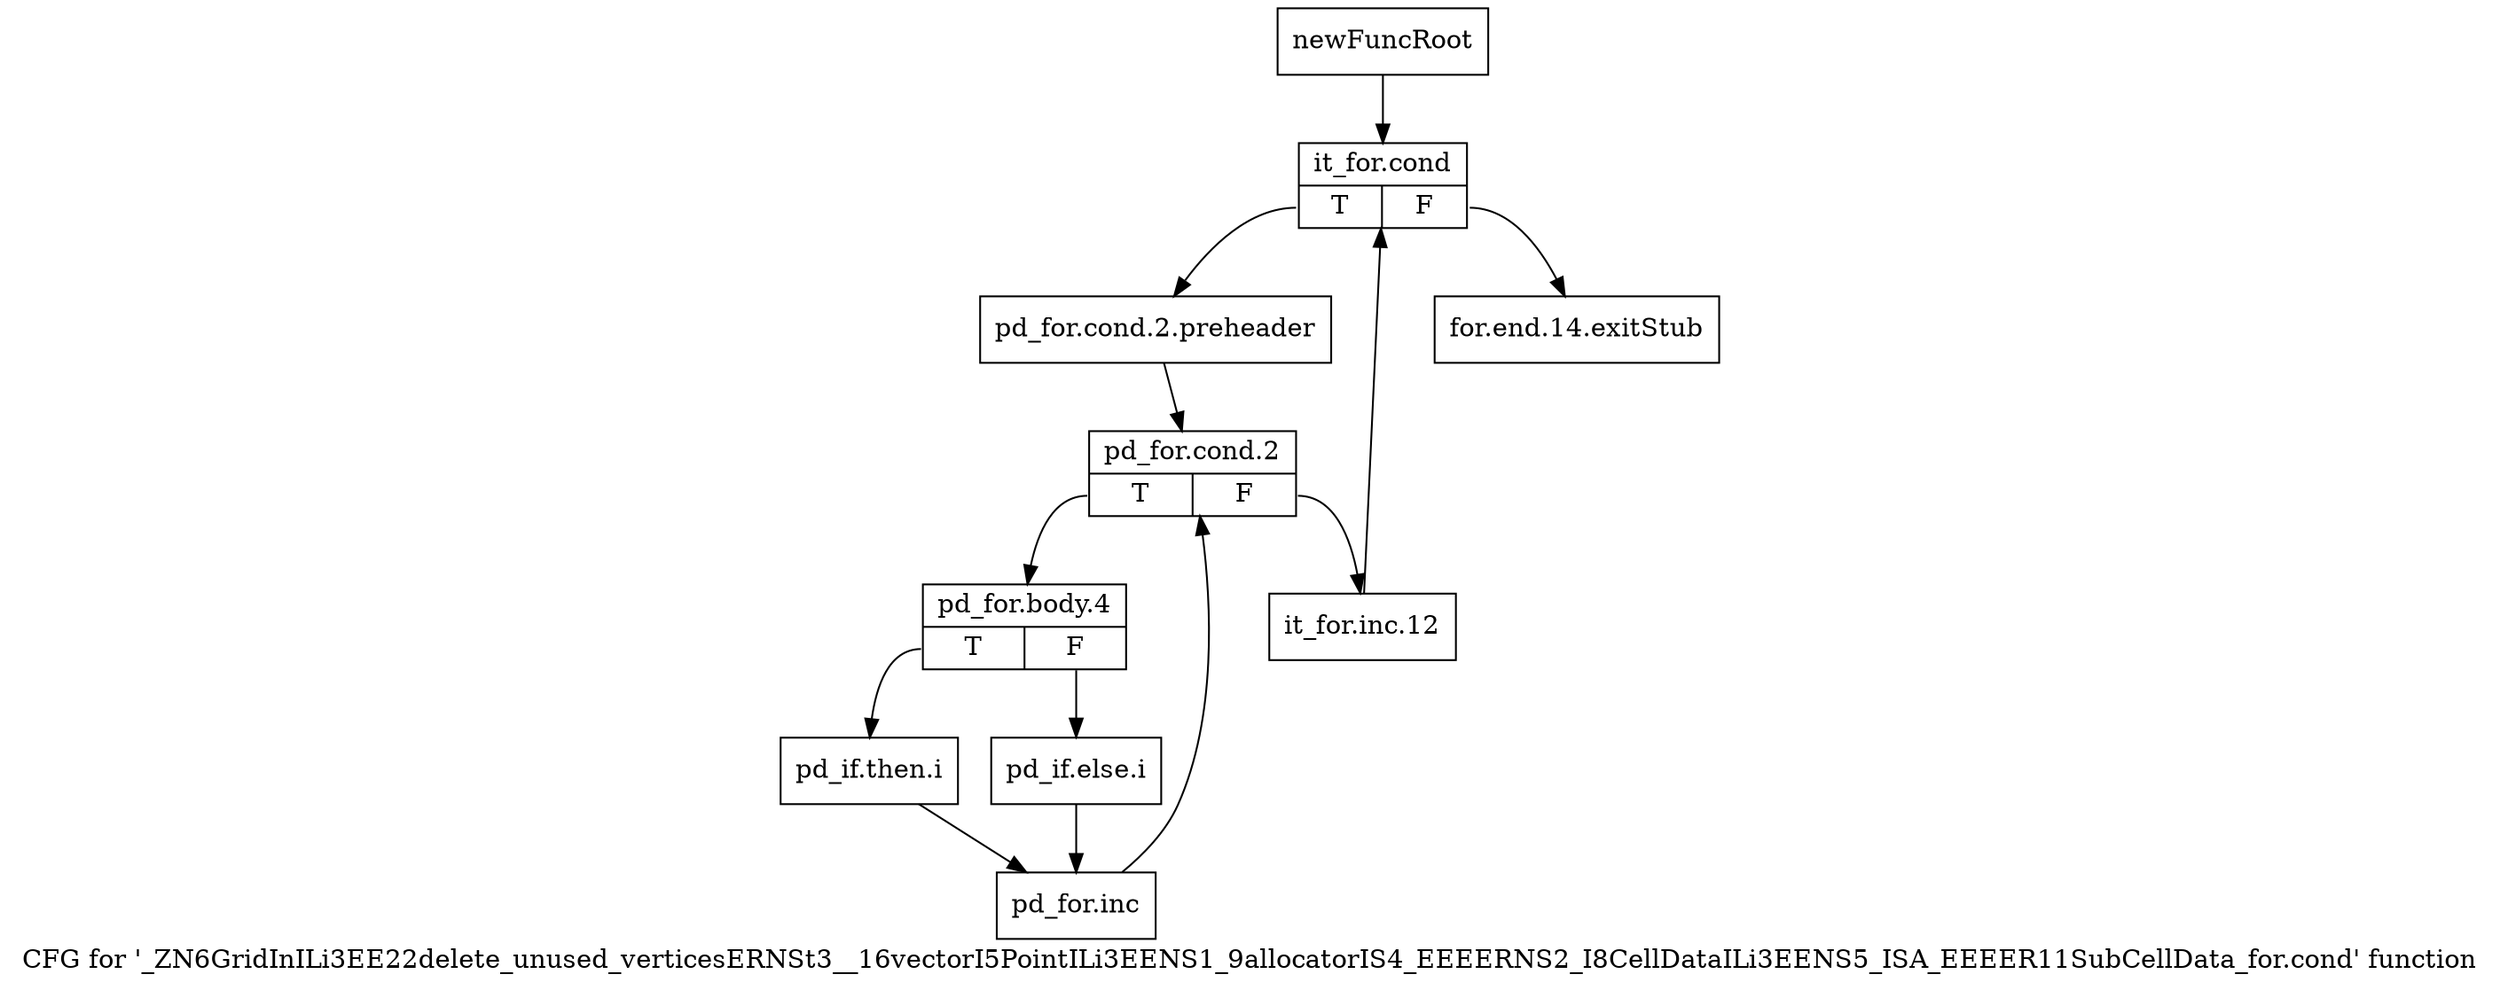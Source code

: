 digraph "CFG for '_ZN6GridInILi3EE22delete_unused_verticesERNSt3__16vectorI5PointILi3EENS1_9allocatorIS4_EEEERNS2_I8CellDataILi3EENS5_ISA_EEEER11SubCellData_for.cond' function" {
	label="CFG for '_ZN6GridInILi3EE22delete_unused_verticesERNSt3__16vectorI5PointILi3EENS1_9allocatorIS4_EEEERNS2_I8CellDataILi3EENS5_ISA_EEEER11SubCellData_for.cond' function";

	Node0x9394350 [shape=record,label="{newFuncRoot}"];
	Node0x9394350 -> Node0x93943f0;
	Node0x93943a0 [shape=record,label="{for.end.14.exitStub}"];
	Node0x93943f0 [shape=record,label="{it_for.cond|{<s0>T|<s1>F}}"];
	Node0x93943f0:s0 -> Node0x9394440;
	Node0x93943f0:s1 -> Node0x93943a0;
	Node0x9394440 [shape=record,label="{pd_for.cond.2.preheader}"];
	Node0x9394440 -> Node0x9394490;
	Node0x9394490 [shape=record,label="{pd_for.cond.2|{<s0>T|<s1>F}}"];
	Node0x9394490:s0 -> Node0x9394530;
	Node0x9394490:s1 -> Node0x93944e0;
	Node0x93944e0 [shape=record,label="{it_for.inc.12}"];
	Node0x93944e0 -> Node0x93943f0;
	Node0x9394530 [shape=record,label="{pd_for.body.4|{<s0>T|<s1>F}}"];
	Node0x9394530:s0 -> Node0x93945d0;
	Node0x9394530:s1 -> Node0x9394580;
	Node0x9394580 [shape=record,label="{pd_if.else.i}"];
	Node0x9394580 -> Node0x9394620;
	Node0x93945d0 [shape=record,label="{pd_if.then.i}"];
	Node0x93945d0 -> Node0x9394620;
	Node0x9394620 [shape=record,label="{pd_for.inc}"];
	Node0x9394620 -> Node0x9394490;
}
